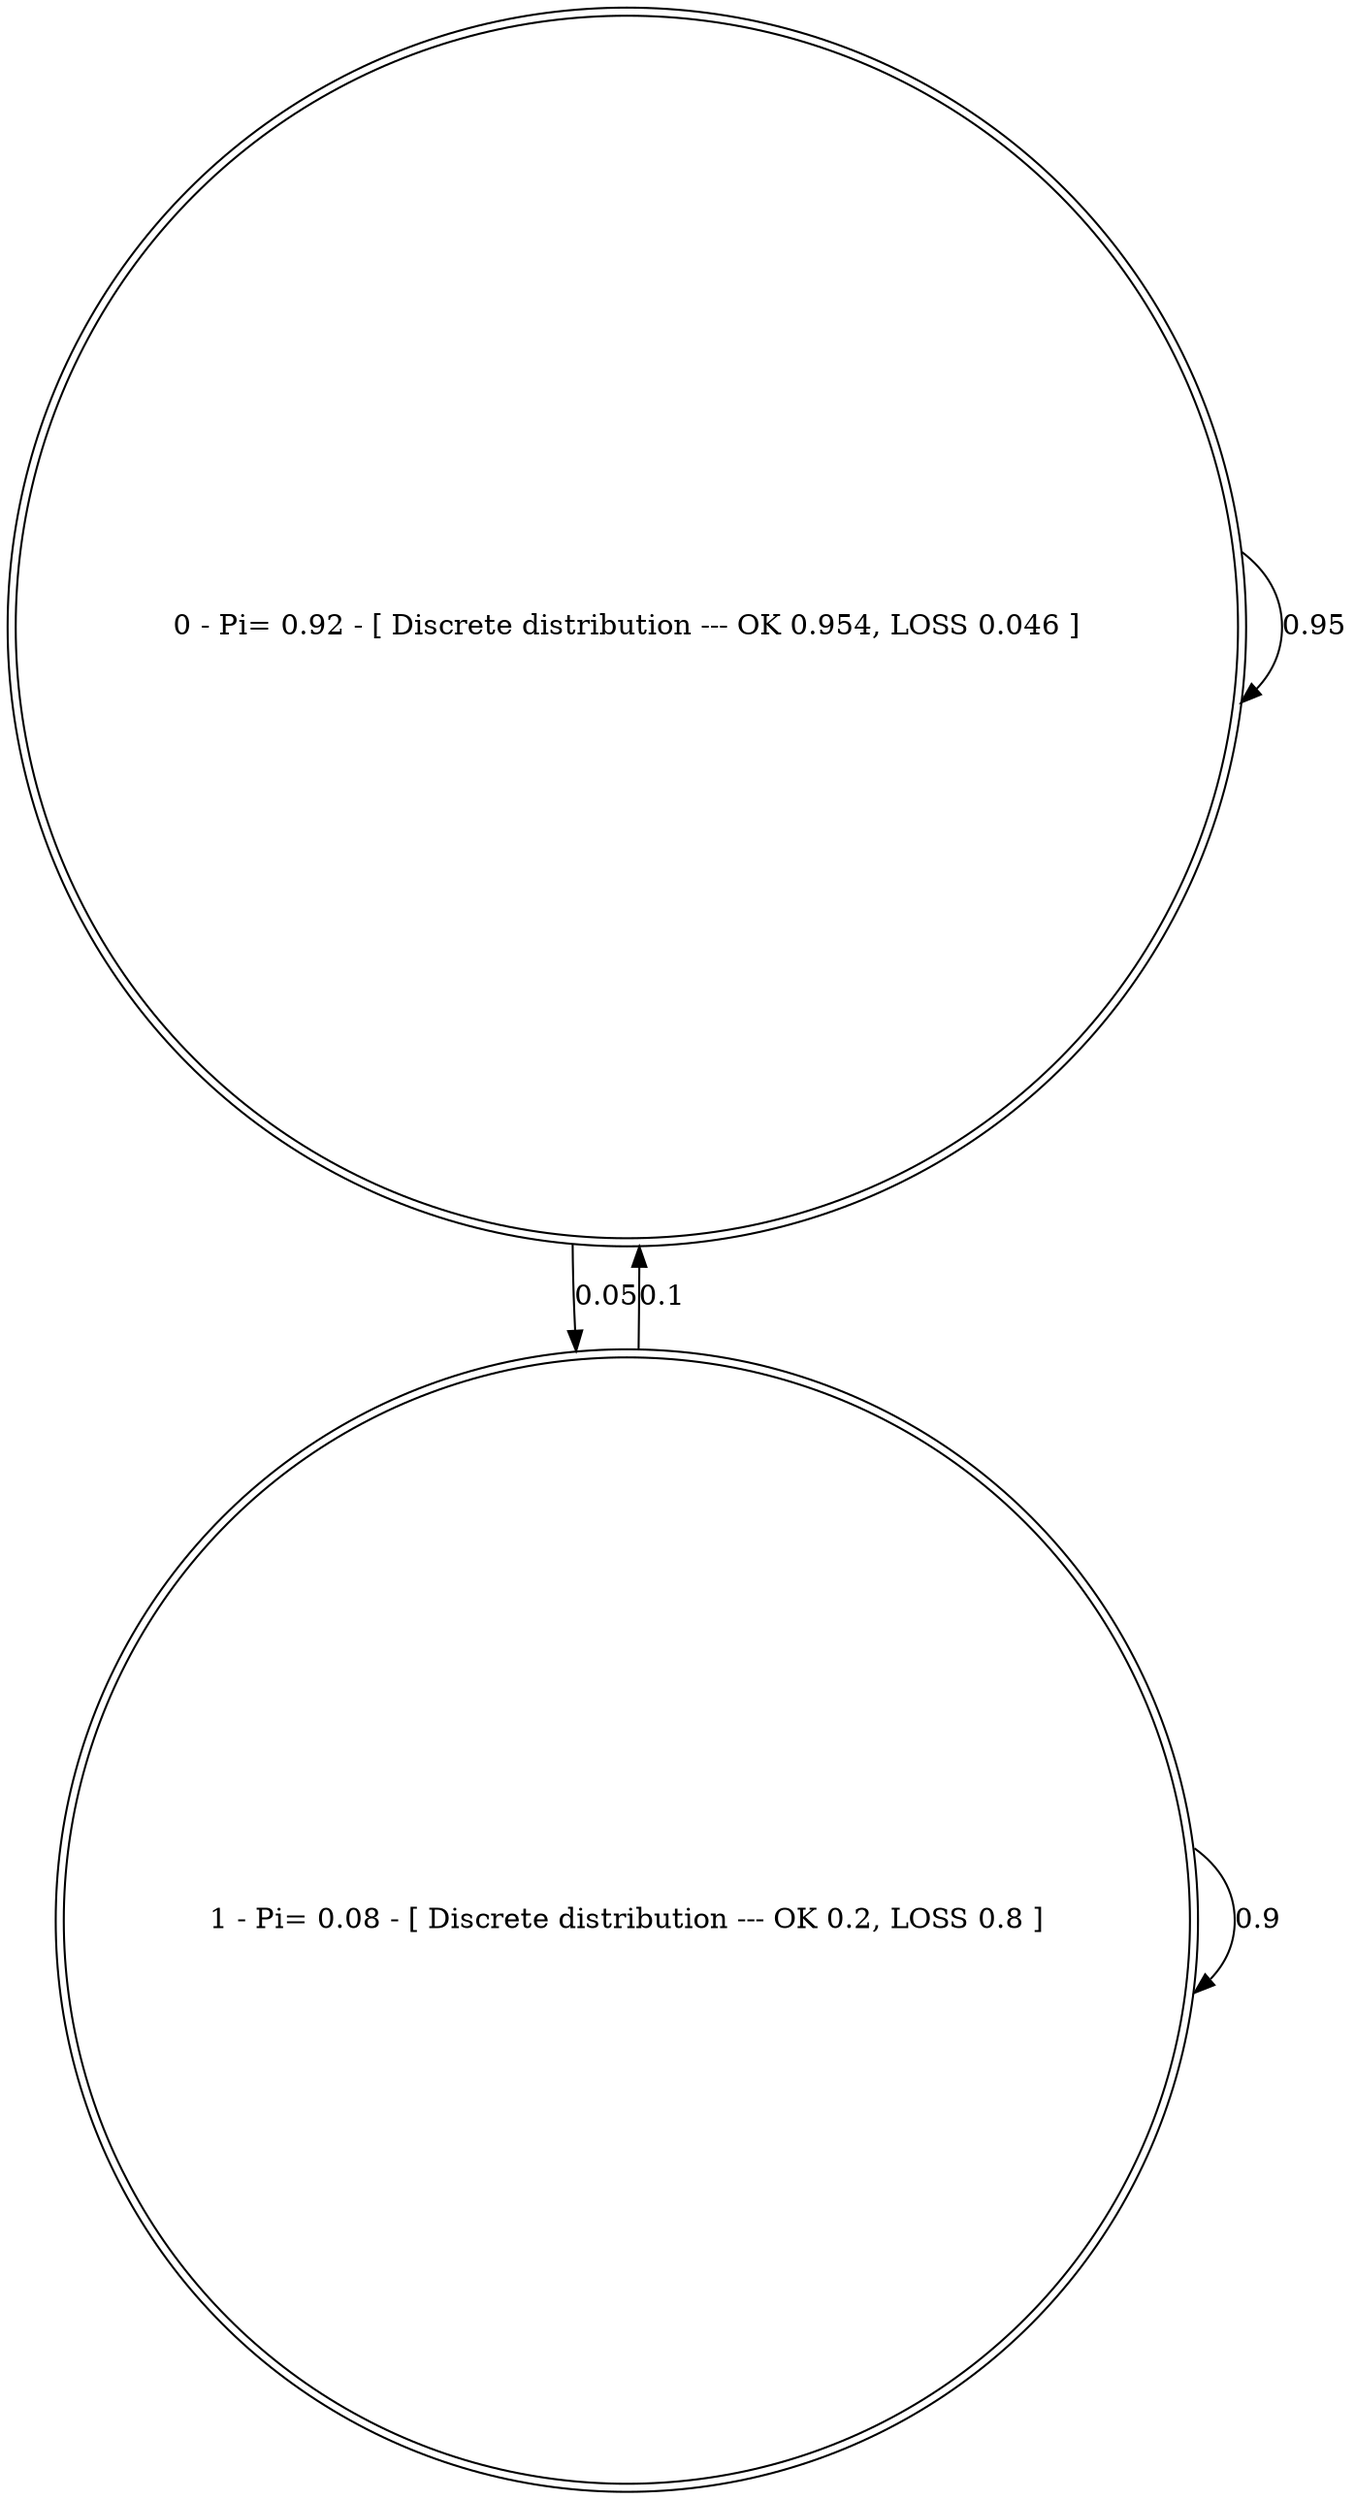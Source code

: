 digraph G {
	0 -> 0 [label=0.95];
	0 -> 1 [label=0.05];
	1 -> 0 [label=0.1];
	1 -> 1 [label=0.9];
	0 [shape=doublecircle, label="0 - Pi= 0.92 - [ Discrete distribution --- OK 0.954, LOSS 0.046 ]"];
	1 [shape=doublecircle, label="1 - Pi= 0.08 - [ Discrete distribution --- OK 0.2, LOSS 0.8 ]"];
}
